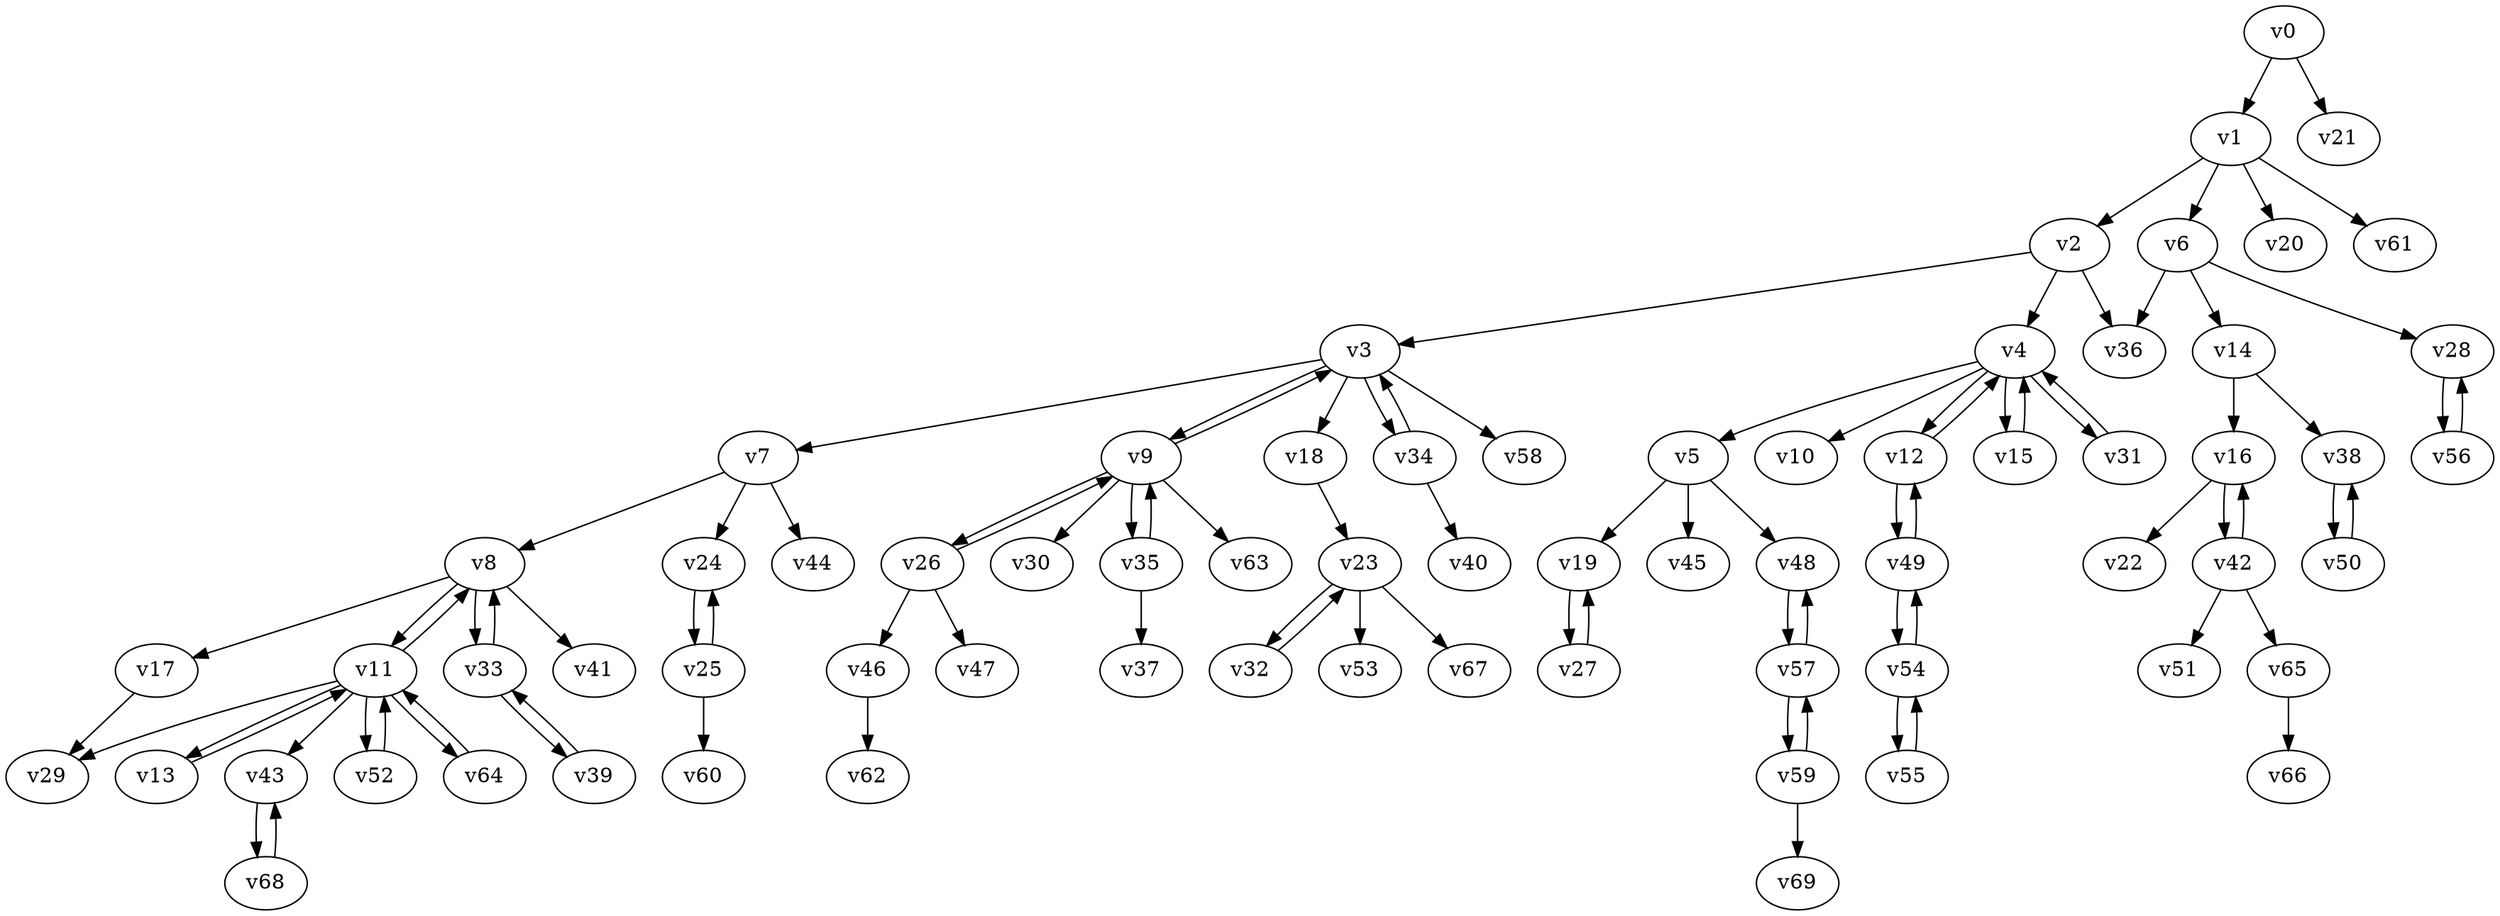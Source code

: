 digraph test099 {
    v0 [name="v0", player=0, weight=14];
    v1 [name="v1", player=1, weight=12];
    v2 [name="v2", player=0, weight=6];
    v3 [name="v3", player=1, weight=14];
    v4 [name="v4", player=0, weight=8];
    v5 [name="v5", player=1, weight=1];
    v6 [name="v6", player=0, weight=8];
    v7 [name="v7", player=1, weight=9];
    v8 [name="v8", player=0, weight=10];
    v9 [name="v9", player=1, weight=8];
    v10 [name="v10", player=0, weight=1];
    v11 [name="v11", player=1, weight=11];
    v12 [name="v12", player=0, weight=4];
    v13 [name="v13", player=1, weight=8];
    v14 [name="v14", player=0, weight=13];
    v15 [name="v15", player=1, weight=12];
    v16 [name="v16", player=0, weight=16];
    v17 [name="v17", player=1, weight=10];
    v18 [name="v18", player=0, weight=10];
    v19 [name="v19", player=1, weight=2];
    v20 [name="v20", player=0, weight=14];
    v21 [name="v21", player=1, weight=11];
    v22 [name="v22", player=0, weight=10];
    v23 [name="v23", player=1, weight=-1];
    v24 [name="v24", player=0, weight=3];
    v25 [name="v25", player=1, weight=10];
    v26 [name="v26", player=0, weight=1];
    v27 [name="v27", player=1, weight=9];
    v28 [name="v28", player=0, weight=9];
    v29 [name="v29", player=1, weight=3];
    v30 [name="v30", player=0, weight=6];
    v31 [name="v31", player=1, weight=5];
    v32 [name="v32", player=0, weight=8];
    v33 [name="v33", player=1, weight=15];
    v34 [name="v34", player=0, weight=13];
    v35 [name="v35", player=1, weight=4];
    v36 [name="v36", player=0, weight=5];
    v37 [name="v37", player=1, weight=14];
    v38 [name="v38", player=0, weight=10];
    v39 [name="v39", player=1, weight=1];
    v40 [name="v40", player=0, weight=12];
    v41 [name="v41", player=1, weight=1];
    v42 [name="v42", player=0, weight=1];
    v43 [name="v43", player=1, weight=2];
    v44 [name="v44", player=0, weight=15];
    v45 [name="v45", player=1, weight=6];
    v46 [name="v46", player=0, weight=13];
    v47 [name="v47", player=1, weight=11];
    v48 [name="v48", player=0, weight=-1];
    v49 [name="v49", player=1, weight=11];
    v50 [name="v50", player=0, weight=8];
    v51 [name="v51", player=1, weight=16];
    v52 [name="v52", player=0, weight=10];
    v53 [name="v53", player=1, weight=4];
    v54 [name="v54", player=0, weight=12];
    v55 [name="v55", player=1, weight=6];
    v56 [name="v56", player=0, weight=16];
    v57 [name="v57", player=1, weight=13];
    v58 [name="v58", player=0, weight=8];
    v59 [name="v59", player=1, weight=14];
    v60 [name="v60", player=0, weight=10];
    v61 [name="v61", player=1, weight=3];
    v62 [name="v62", player=0, weight=0];
    v63 [name="v63", player=1, weight=3];
    v64 [name="v64", player=0, weight=10];
    v65 [name="v65", player=1, weight=5];
    v66 [name="v66", player=0, weight=4];
    v67 [name="v67", player=1, weight=8];
    v68 [name="v68", player=0, weight=10];
    v69 [name="v69", player=1, weight=6];
    v0 -> v1;
    v1 -> v2;
    v2 -> v3;
    v2 -> v4;
    v4 -> v5;
    v1 -> v6;
    v3 -> v7;
    v7 -> v8;
    v3 -> v9;
    v9 -> v3;
    v4 -> v10;
    v8 -> v11;
    v11 -> v8;
    v4 -> v12;
    v12 -> v4;
    v11 -> v13;
    v13 -> v11;
    v6 -> v14;
    v4 -> v15;
    v15 -> v4;
    v14 -> v16;
    v8 -> v17;
    v3 -> v18;
    v5 -> v19;
    v1 -> v20;
    v0 -> v21;
    v16 -> v22;
    v18 -> v23;
    v7 -> v24;
    v24 -> v25;
    v25 -> v24;
    v9 -> v26;
    v26 -> v9;
    v19 -> v27;
    v27 -> v19;
    v6 -> v28;
    v17 -> v29;
    v9 -> v30;
    v4 -> v31;
    v31 -> v4;
    v23 -> v32;
    v32 -> v23;
    v8 -> v33;
    v33 -> v8;
    v3 -> v34;
    v34 -> v3;
    v9 -> v35;
    v35 -> v9;
    v2 -> v36;
    v35 -> v37;
    v14 -> v38;
    v33 -> v39;
    v39 -> v33;
    v34 -> v40;
    v8 -> v41;
    v16 -> v42;
    v42 -> v16;
    v11 -> v43;
    v7 -> v44;
    v5 -> v45;
    v26 -> v46;
    v26 -> v47;
    v5 -> v48;
    v12 -> v49;
    v49 -> v12;
    v38 -> v50;
    v50 -> v38;
    v42 -> v51;
    v11 -> v52;
    v52 -> v11;
    v23 -> v53;
    v49 -> v54;
    v54 -> v49;
    v54 -> v55;
    v55 -> v54;
    v28 -> v56;
    v56 -> v28;
    v48 -> v57;
    v57 -> v48;
    v3 -> v58;
    v57 -> v59;
    v59 -> v57;
    v25 -> v60;
    v1 -> v61;
    v46 -> v62;
    v9 -> v63;
    v11 -> v64;
    v64 -> v11;
    v42 -> v65;
    v65 -> v66;
    v23 -> v67;
    v43 -> v68;
    v68 -> v43;
    v59 -> v69;
    v6 -> v36;
    v11 -> v29;
}
